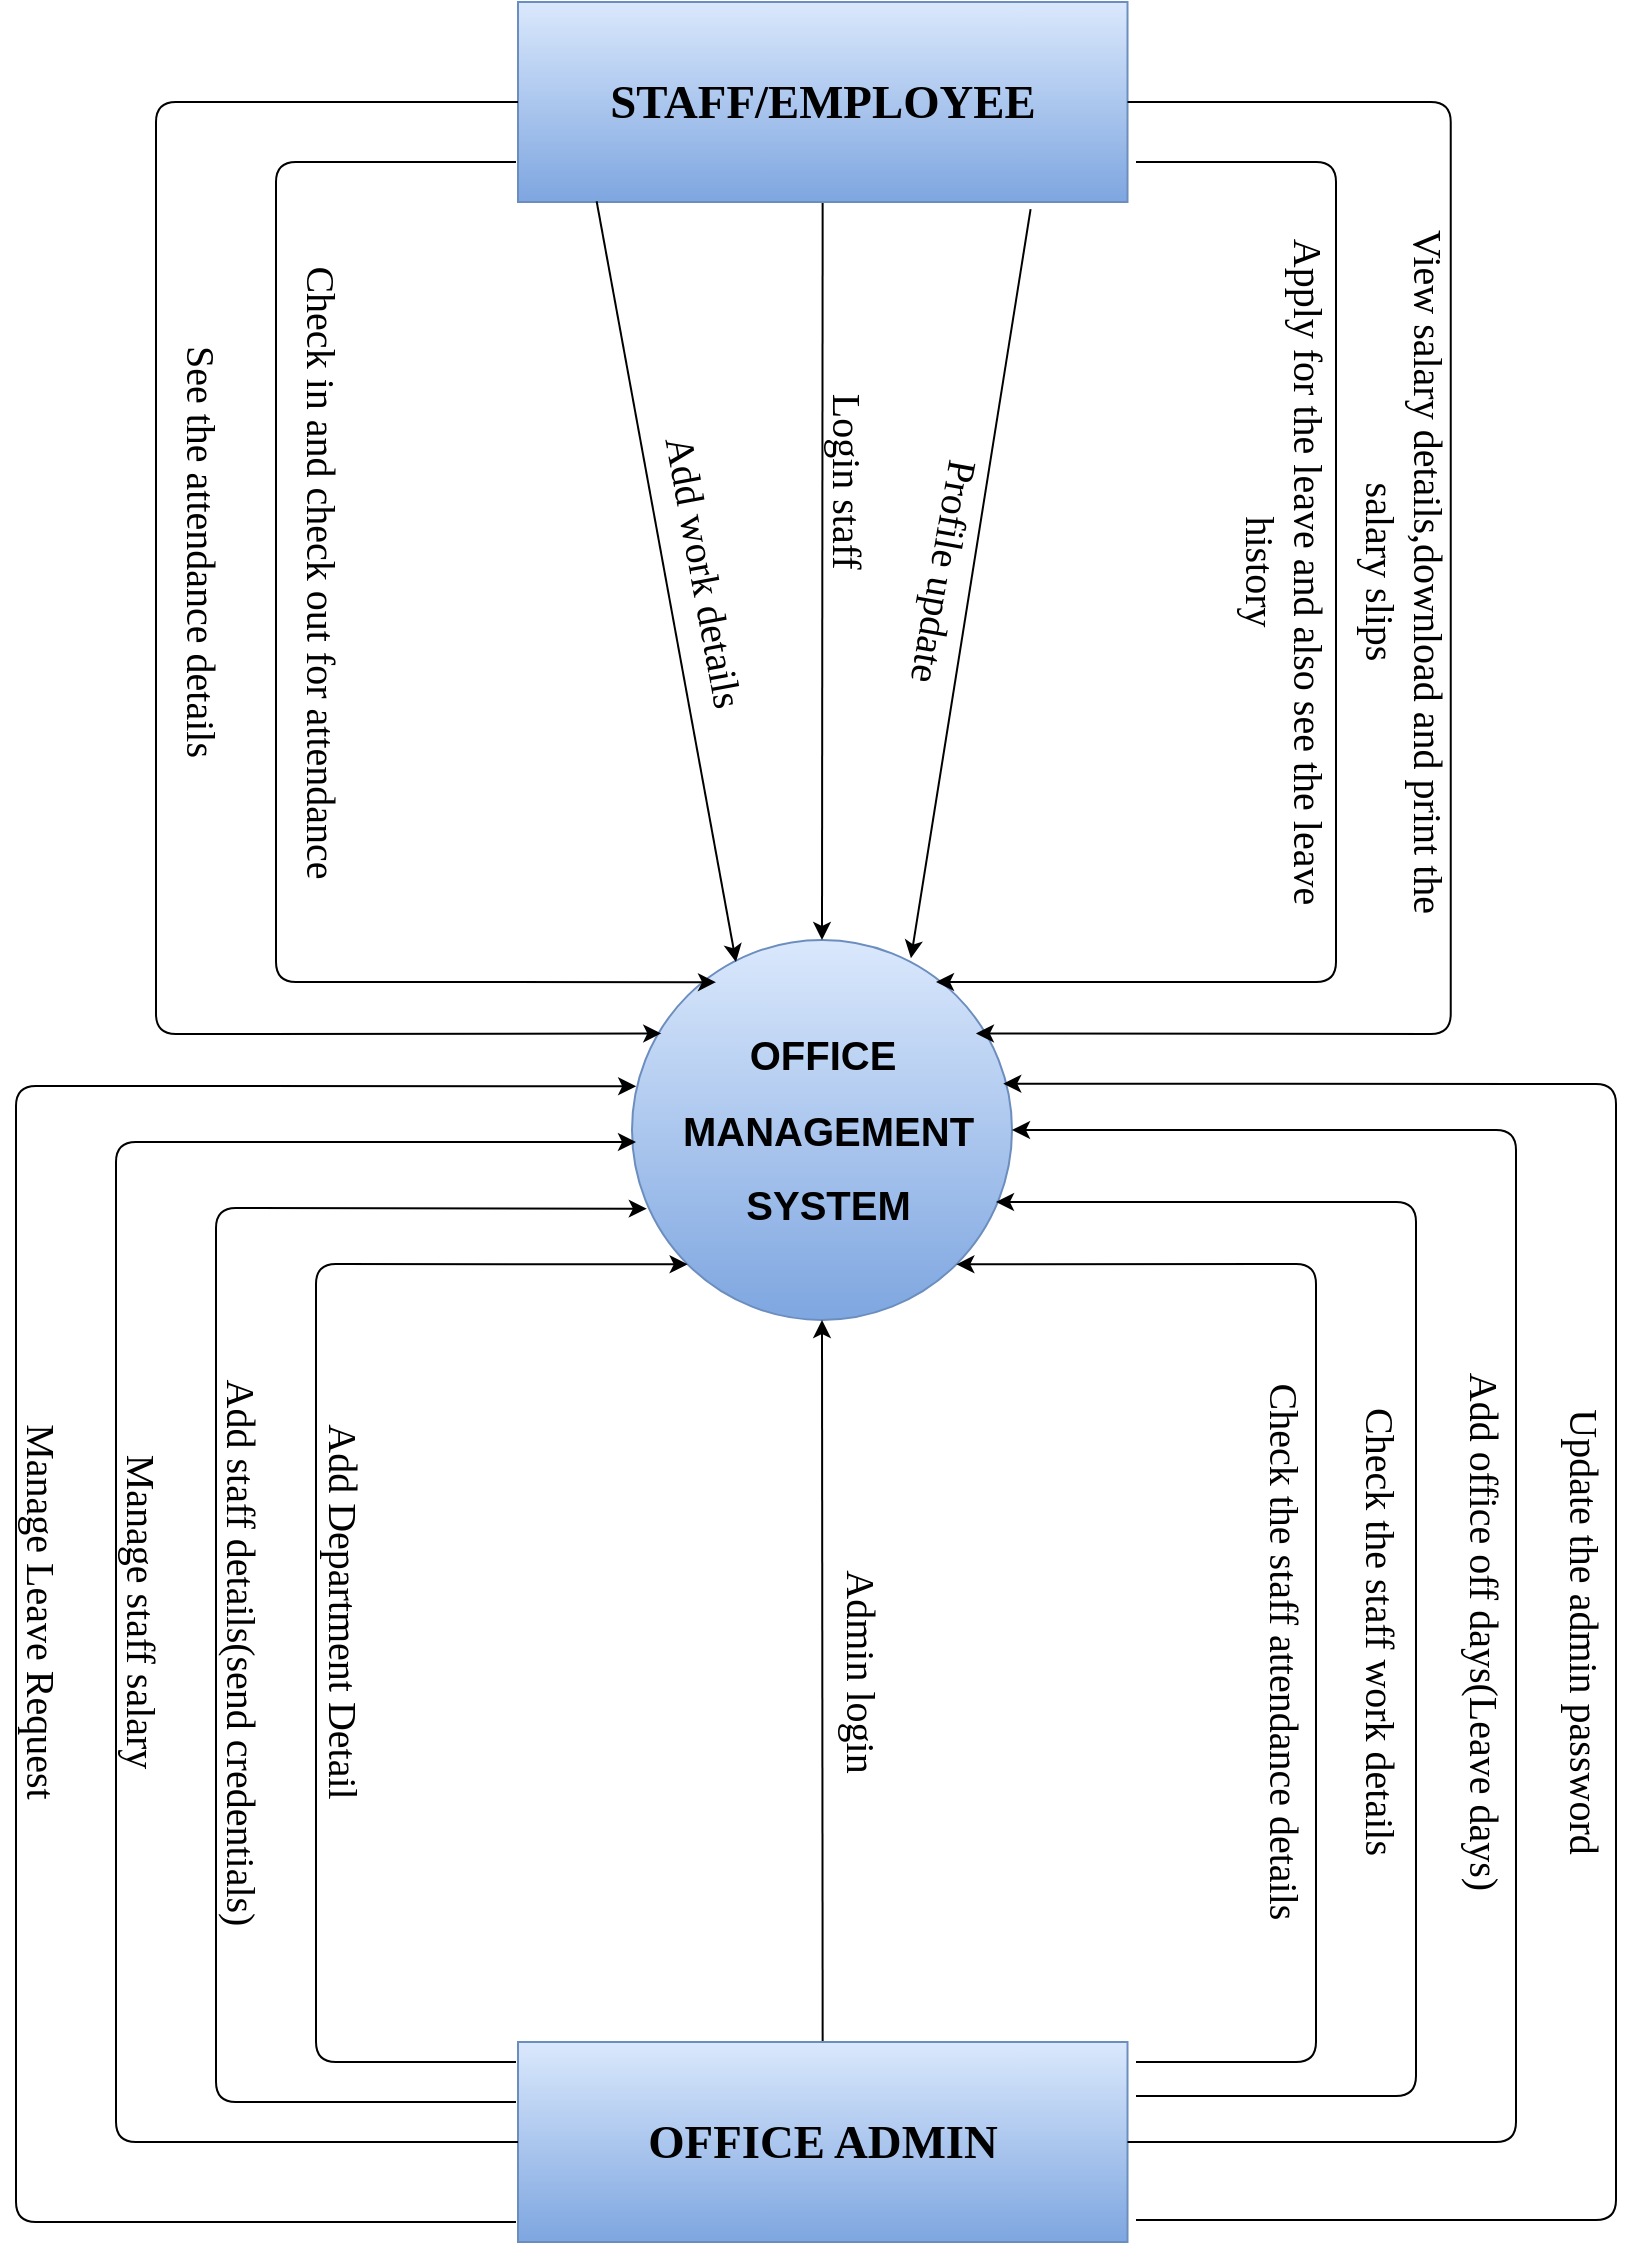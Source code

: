 <mxfile>
    <diagram id="-fHyhqpZ8_u2xlq3Ijx3" name="Page-1">
        <mxGraphModel dx="1164" dy="1202" grid="1" gridSize="10" guides="1" tooltips="1" connect="1" arrows="1" fold="1" page="1" pageScale="1" pageWidth="827" pageHeight="1169" background="#ffffff" math="0" shadow="0">
            <root>
                <mxCell id="0"/>
                <mxCell id="1" parent="0"/>
                <mxCell id="3" value="&lt;h1 style=&quot;font-size: 20px;&quot;&gt;&lt;font style=&quot;font-size: 20px;&quot;&gt;OFFICE&lt;/font&gt;&lt;/h1&gt;&lt;h1 style=&quot;font-size: 20px;&quot;&gt;&lt;font style=&quot;font-size: 20px;&quot;&gt;&amp;nbsp;MANAGEMENT&lt;/font&gt;&lt;/h1&gt;&lt;h1 style=&quot;font-size: 20px;&quot;&gt;&lt;font style=&quot;font-size: 20px;&quot;&gt;&amp;nbsp;SYSTEM&lt;/font&gt;&lt;/h1&gt;" style="shape=ellipse;html=1;dashed=0;whitespace=wrap;aspect=fixed;perimeter=ellipsePerimeter;fillColor=#dae8fc;strokeColor=#6c8ebf;gradientColor=#7ea6e0;fontColor=#000000;" parent="1" vertex="1">
                    <mxGeometry x="318" y="489" width="190" height="190" as="geometry"/>
                </mxCell>
                <mxCell id="61" value="" style="edgeStyle=none;html=1;entryX=0.5;entryY=0;entryDx=0;entryDy=0;fontColor=#000000;strokeColor=#000000;" edge="1" parent="1" source="8" target="3">
                    <mxGeometry relative="1" as="geometry"/>
                </mxCell>
                <mxCell id="8" value="&lt;h3&gt;STAFF/EMPLOYEE&lt;/h3&gt;" style="html=1;dashed=0;whitespace=wrap;fontFamily=Verdana;fontSize=20;gradientColor=#7ea6e0;fillColor=#dae8fc;labelBackgroundColor=none;strokeColor=#6c8ebf;fontColor=#000000;" parent="1" vertex="1">
                    <mxGeometry x="261" y="20" width="304.75" height="100" as="geometry"/>
                </mxCell>
                <mxCell id="65" value="" style="edgeStyle=none;html=1;entryX=0.5;entryY=1;entryDx=0;entryDy=0;fontColor=#000000;strokeColor=#000000;" edge="1" parent="1" source="9" target="3">
                    <mxGeometry relative="1" as="geometry">
                        <mxPoint x="413.375" y="940" as="targetPoint"/>
                    </mxGeometry>
                </mxCell>
                <mxCell id="9" value="&lt;h3&gt;OFFICE ADMIN&lt;/h3&gt;" style="html=1;dashed=0;whitespace=wrap;fontFamily=Verdana;fontSize=20;fillColor=#dae8fc;gradientColor=#7ea6e0;strokeColor=#6c8ebf;fontColor=#000000;" parent="1" vertex="1">
                    <mxGeometry x="261" y="1040" width="304.75" height="100" as="geometry"/>
                </mxCell>
                <mxCell id="10" value="" style="endArrow=classic;html=1;fontFamily=Verdana;fontSize=20;exitX=0;exitY=0.5;exitDx=0;exitDy=0;fontColor=#000000;strokeColor=#000000;" parent="1" source="9" edge="1">
                    <mxGeometry width="50" height="50" relative="1" as="geometry">
                        <mxPoint x="40" y="1110" as="sourcePoint"/>
                        <mxPoint x="320" y="590" as="targetPoint"/>
                        <Array as="points">
                            <mxPoint x="60" y="1090"/>
                            <mxPoint x="60" y="840"/>
                            <mxPoint x="60" y="590"/>
                        </Array>
                    </mxGeometry>
                </mxCell>
                <mxCell id="12" value="" style="endArrow=classic;html=1;fontFamily=Verdana;fontSize=20;entryX=0.039;entryY=0.707;entryDx=0;entryDy=0;entryPerimeter=0;fontColor=#000000;strokeColor=#000000;" parent="1" target="3" edge="1">
                    <mxGeometry width="50" height="50" relative="1" as="geometry">
                        <mxPoint x="260" y="1070" as="sourcePoint"/>
                        <mxPoint x="250" y="660" as="targetPoint"/>
                        <Array as="points">
                            <mxPoint x="110" y="1070"/>
                            <mxPoint x="110" y="623"/>
                        </Array>
                    </mxGeometry>
                </mxCell>
                <mxCell id="13" value="" style="endArrow=classic;html=1;fontFamily=Verdana;fontSize=20;entryX=0;entryY=1;entryDx=0;entryDy=0;fontColor=#000000;strokeColor=#000000;" parent="1" target="3" edge="1">
                    <mxGeometry width="50" height="50" relative="1" as="geometry">
                        <mxPoint x="260" y="1050" as="sourcePoint"/>
                        <mxPoint x="330" y="670" as="targetPoint"/>
                        <Array as="points">
                            <mxPoint x="160" y="1050"/>
                            <mxPoint x="160" y="651"/>
                        </Array>
                    </mxGeometry>
                </mxCell>
                <mxCell id="14" value="" style="endArrow=classic;html=1;fontFamily=Verdana;fontSize=20;entryX=0.011;entryY=0.385;entryDx=0;entryDy=0;entryPerimeter=0;fontColor=#000000;strokeColor=#000000;" parent="1" target="3" edge="1">
                    <mxGeometry width="50" height="50" relative="1" as="geometry">
                        <mxPoint x="260" y="1130" as="sourcePoint"/>
                        <mxPoint x="210" y="419" as="targetPoint"/>
                        <Array as="points">
                            <mxPoint x="10" y="1130"/>
                            <mxPoint x="10" y="562"/>
                        </Array>
                    </mxGeometry>
                </mxCell>
                <mxCell id="22" value="Add Department Detail" style="text;html=1;strokeColor=none;fillColor=none;align=center;verticalAlign=middle;whiteSpace=wrap;rounded=0;fontFamily=Verdana;fontSize=20;rotation=90;fontColor=#000000;" parent="1" vertex="1">
                    <mxGeometry x="31" y="810" width="287" height="30" as="geometry"/>
                </mxCell>
                <mxCell id="26" value="Add staff details(send credentials)" style="text;html=1;strokeColor=none;fillColor=none;align=center;verticalAlign=middle;whiteSpace=wrap;rounded=0;fontFamily=Verdana;fontSize=20;rotation=90;fontColor=#000000;" parent="1" vertex="1">
                    <mxGeometry x="-51.5" y="830" width="350" height="30" as="geometry"/>
                </mxCell>
                <mxCell id="27" value="Manage staff salary" style="text;html=1;strokeColor=none;fillColor=none;align=center;verticalAlign=middle;whiteSpace=wrap;rounded=0;fontFamily=Verdana;fontSize=20;rotation=90;fontColor=#000000;" parent="1" vertex="1">
                    <mxGeometry x="-70" y="810" width="287" height="30" as="geometry"/>
                </mxCell>
                <mxCell id="28" value="Manage Leave Request" style="text;html=1;strokeColor=none;fillColor=none;align=center;verticalAlign=middle;whiteSpace=wrap;rounded=0;fontFamily=Verdana;fontSize=20;rotation=90;fontColor=#000000;" parent="1" vertex="1">
                    <mxGeometry x="-120" y="810" width="287" height="30" as="geometry"/>
                </mxCell>
                <mxCell id="29" value="" style="endArrow=classic;html=1;fontFamily=Verdana;fontSize=20;entryX=1;entryY=1;entryDx=0;entryDy=0;fontColor=#000000;strokeColor=#000000;" parent="1" target="3" edge="1">
                    <mxGeometry width="50" height="50" relative="1" as="geometry">
                        <mxPoint x="570" y="1050" as="sourcePoint"/>
                        <mxPoint x="826.825" y="650.175" as="targetPoint"/>
                        <Array as="points">
                            <mxPoint x="660" y="1050"/>
                            <mxPoint x="660" y="651"/>
                        </Array>
                    </mxGeometry>
                </mxCell>
                <mxCell id="30" value="Check the staff attendance details" style="text;html=1;strokeColor=none;fillColor=none;align=center;verticalAlign=middle;whiteSpace=wrap;rounded=0;fontFamily=Verdana;fontSize=20;rotation=90;fontColor=#000000;" parent="1" vertex="1">
                    <mxGeometry x="460" y="830" width="370" height="30" as="geometry"/>
                </mxCell>
                <mxCell id="31" value="" style="endArrow=classic;html=1;fontFamily=Verdana;fontSize=20;fontColor=#000000;strokeColor=#000000;" parent="1" edge="1">
                    <mxGeometry width="50" height="50" relative="1" as="geometry">
                        <mxPoint x="570" y="1067" as="sourcePoint"/>
                        <mxPoint x="500" y="620" as="targetPoint"/>
                        <Array as="points">
                            <mxPoint x="710" y="1067"/>
                            <mxPoint x="710" y="620"/>
                        </Array>
                    </mxGeometry>
                </mxCell>
                <mxCell id="32" value="Check the staff work details" style="text;html=1;strokeColor=none;fillColor=none;align=center;verticalAlign=middle;whiteSpace=wrap;rounded=0;fontFamily=Verdana;fontSize=20;rotation=90;fontColor=#000000;" parent="1" vertex="1">
                    <mxGeometry x="508" y="820" width="370" height="30" as="geometry"/>
                </mxCell>
                <mxCell id="33" value="" style="endArrow=classic;html=1;fontFamily=Verdana;fontSize=20;exitX=1;exitY=0.5;exitDx=0;exitDy=0;entryX=1;entryY=0.5;entryDx=0;entryDy=0;fontColor=#000000;strokeColor=#000000;" parent="1" source="9" target="3" edge="1">
                    <mxGeometry width="50" height="50" relative="1" as="geometry">
                        <mxPoint x="961.0" y="1084" as="sourcePoint"/>
                        <mxPoint x="1020" y="584" as="targetPoint"/>
                        <Array as="points">
                            <mxPoint x="760" y="1090"/>
                            <mxPoint x="760" y="834"/>
                            <mxPoint x="760" y="584"/>
                        </Array>
                    </mxGeometry>
                </mxCell>
                <mxCell id="35" value="Add office off days(Leave days)" style="text;html=1;strokeColor=none;fillColor=none;align=center;verticalAlign=middle;whiteSpace=wrap;rounded=0;fontFamily=Verdana;fontSize=20;rotation=90;fontColor=#000000;" parent="1" vertex="1">
                    <mxGeometry x="560" y="820" width="370" height="30" as="geometry"/>
                </mxCell>
                <mxCell id="36" value="" style="endArrow=classic;html=1;fontFamily=Verdana;fontSize=20;entryX=0.977;entryY=0.378;entryDx=0;entryDy=0;entryPerimeter=0;fontColor=#000000;strokeColor=#000000;" parent="1" target="3" edge="1">
                    <mxGeometry width="50" height="50" relative="1" as="geometry">
                        <mxPoint x="570" y="1129" as="sourcePoint"/>
                        <mxPoint x="1120.09" y="561.15" as="targetPoint"/>
                        <Array as="points">
                            <mxPoint x="810" y="1129"/>
                            <mxPoint x="810" y="561"/>
                        </Array>
                    </mxGeometry>
                </mxCell>
                <mxCell id="37" value="Update the admin password" style="text;html=1;strokeColor=none;fillColor=none;align=center;verticalAlign=middle;whiteSpace=wrap;rounded=0;fontFamily=Verdana;fontSize=20;rotation=90;fontColor=#000000;" parent="1" vertex="1">
                    <mxGeometry x="610" y="820" width="370" height="30" as="geometry"/>
                </mxCell>
                <mxCell id="41" value="" style="endArrow=classic;html=1;fontFamily=Verdana;fontSize=20;exitX=0;exitY=0.5;exitDx=0;exitDy=0;entryX=0.077;entryY=0.246;entryDx=0;entryDy=0;entryPerimeter=0;fontColor=#000000;labelBorderColor=none;strokeColor=#000000;" parent="1" source="8" target="3" edge="1">
                    <mxGeometry width="50" height="50" relative="1" as="geometry">
                        <mxPoint x="190" y="140" as="sourcePoint"/>
                        <mxPoint x="620" y="380" as="targetPoint"/>
                        <Array as="points">
                            <mxPoint x="80" y="70"/>
                            <mxPoint x="80" y="536"/>
                        </Array>
                    </mxGeometry>
                </mxCell>
                <mxCell id="42" value="" style="endArrow=classic;html=1;fontFamily=Verdana;fontSize=20;entryX=0.221;entryY=0.111;entryDx=0;entryDy=0;entryPerimeter=0;fontColor=#000000;strokeColor=#000000;" parent="1" target="3" edge="1">
                    <mxGeometry width="50" height="50" relative="1" as="geometry">
                        <mxPoint x="260" y="100" as="sourcePoint"/>
                        <mxPoint x="405.825" y="546.825" as="targetPoint"/>
                        <Array as="points">
                            <mxPoint x="140" y="100"/>
                            <mxPoint x="140" y="510"/>
                        </Array>
                    </mxGeometry>
                </mxCell>
                <mxCell id="43" value="" style="endArrow=classic;html=1;fontFamily=Verdana;fontSize=20;fontColor=#000000;strokeColor=#000000;" parent="1" edge="1">
                    <mxGeometry width="50" height="50" relative="1" as="geometry">
                        <mxPoint x="570" y="100" as="sourcePoint"/>
                        <mxPoint x="470" y="510" as="targetPoint"/>
                        <Array as="points">
                            <mxPoint x="670" y="100"/>
                            <mxPoint x="670" y="510"/>
                        </Array>
                    </mxGeometry>
                </mxCell>
                <mxCell id="44" value="" style="endArrow=classic;html=1;fontFamily=Verdana;fontSize=20;exitX=1;exitY=0.5;exitDx=0;exitDy=0;entryX=0.905;entryY=0.246;entryDx=0;entryDy=0;entryPerimeter=0;fontColor=#000000;strokeColor=#000000;" parent="1" source="8" target="3" edge="1">
                    <mxGeometry width="50" height="50" relative="1" as="geometry">
                        <mxPoint x="908.37" y="70" as="sourcePoint"/>
                        <mxPoint x="980.0" y="535.74" as="targetPoint"/>
                        <Array as="points">
                            <mxPoint x="727.37" y="70"/>
                            <mxPoint x="727.37" y="536"/>
                        </Array>
                    </mxGeometry>
                </mxCell>
                <mxCell id="47" value="" style="endArrow=classic;html=1;fontFamily=Verdana;fontSize=20;exitX=0.129;exitY=0.996;exitDx=0;exitDy=0;exitPerimeter=0;fontColor=#000000;strokeColor=#000000;" parent="1" source="8" edge="1">
                    <mxGeometry width="50" height="50" relative="1" as="geometry">
                        <mxPoint x="370" y="130" as="sourcePoint"/>
                        <mxPoint x="370" y="500" as="targetPoint"/>
                    </mxGeometry>
                </mxCell>
                <mxCell id="48" value="" style="endArrow=classic;html=1;fontFamily=Verdana;fontSize=20;exitX=0.841;exitY=1.036;exitDx=0;exitDy=0;entryX=0.734;entryY=0.048;entryDx=0;entryDy=0;entryPerimeter=0;exitPerimeter=0;fontColor=#000000;strokeColor=#000000;" parent="1" source="8" target="3" edge="1">
                    <mxGeometry width="50" height="50" relative="1" as="geometry">
                        <mxPoint x="457.875" y="120" as="sourcePoint"/>
                        <mxPoint x="457.5" y="489" as="targetPoint"/>
                    </mxGeometry>
                </mxCell>
                <mxCell id="49" value="Check in and check out for attendance" style="text;html=1;strokeColor=none;fillColor=none;align=center;verticalAlign=middle;whiteSpace=wrap;rounded=0;fontFamily=Verdana;fontSize=20;rotation=90;fontColor=#000000;" parent="1" vertex="1">
                    <mxGeometry x="-31.5" y="290" width="390" height="30" as="geometry"/>
                </mxCell>
                <mxCell id="50" value="See the attendance details" style="text;html=1;strokeColor=none;fillColor=none;align=center;verticalAlign=middle;whiteSpace=wrap;rounded=0;fontFamily=Verdana;fontSize=20;rotation=90;fontColor=#000000;" parent="1" vertex="1">
                    <mxGeometry x="-40" y="280" width="287" height="30" as="geometry"/>
                </mxCell>
                <mxCell id="52" value="Apply for the leave and also see the leave history" style="text;html=1;strokeColor=none;fillColor=none;align=center;verticalAlign=middle;whiteSpace=wrap;rounded=0;fontFamily=Verdana;fontSize=20;rotation=90;fontColor=#000000;" parent="1" vertex="1">
                    <mxGeometry x="460" y="290" width="370" height="30" as="geometry"/>
                </mxCell>
                <mxCell id="55" value="View salary details,download and print the salary slips" style="text;html=1;strokeColor=none;fillColor=none;align=center;verticalAlign=middle;whiteSpace=wrap;rounded=0;fontFamily=Verdana;fontSize=20;rotation=90;fontColor=#000000;" parent="1" vertex="1">
                    <mxGeometry x="520" y="290" width="370" height="30" as="geometry"/>
                </mxCell>
                <mxCell id="57" value="Add work details" style="text;html=1;strokeColor=none;fillColor=none;align=center;verticalAlign=middle;whiteSpace=wrap;rounded=0;fontFamily=Verdana;fontSize=20;rotation=79.5;aspect=fixed;direction=east;fontColor=#000000;" parent="1" vertex="1">
                    <mxGeometry x="210" y="290" width="290" height="30" as="geometry"/>
                </mxCell>
                <mxCell id="60" value="Profile update" style="text;html=1;strokeColor=none;fillColor=none;align=center;verticalAlign=middle;whiteSpace=wrap;rounded=0;fontFamily=Verdana;fontSize=20;rotation=100;aspect=fixed;direction=east;fontColor=#000000;" parent="1" vertex="1">
                    <mxGeometry x="330" y="290" width="290" height="30" as="geometry"/>
                </mxCell>
                <mxCell id="62" value="Login staff" style="text;html=1;strokeColor=none;fillColor=none;align=center;verticalAlign=middle;whiteSpace=wrap;rounded=0;fontFamily=Verdana;fontSize=20;rotation=90;aspect=fixed;direction=east;fontColor=#000000;" vertex="1" parent="1">
                    <mxGeometry x="330" y="250" width="193.33" height="20" as="geometry"/>
                </mxCell>
                <mxCell id="66" value="Admin login" style="text;html=1;strokeColor=none;fillColor=none;align=center;verticalAlign=middle;whiteSpace=wrap;rounded=0;fontFamily=Verdana;fontSize=20;rotation=90;fontColor=#000000;" vertex="1" parent="1">
                    <mxGeometry x="290" y="840" width="287" height="30" as="geometry"/>
                </mxCell>
            </root>
        </mxGraphModel>
    </diagram>
</mxfile>